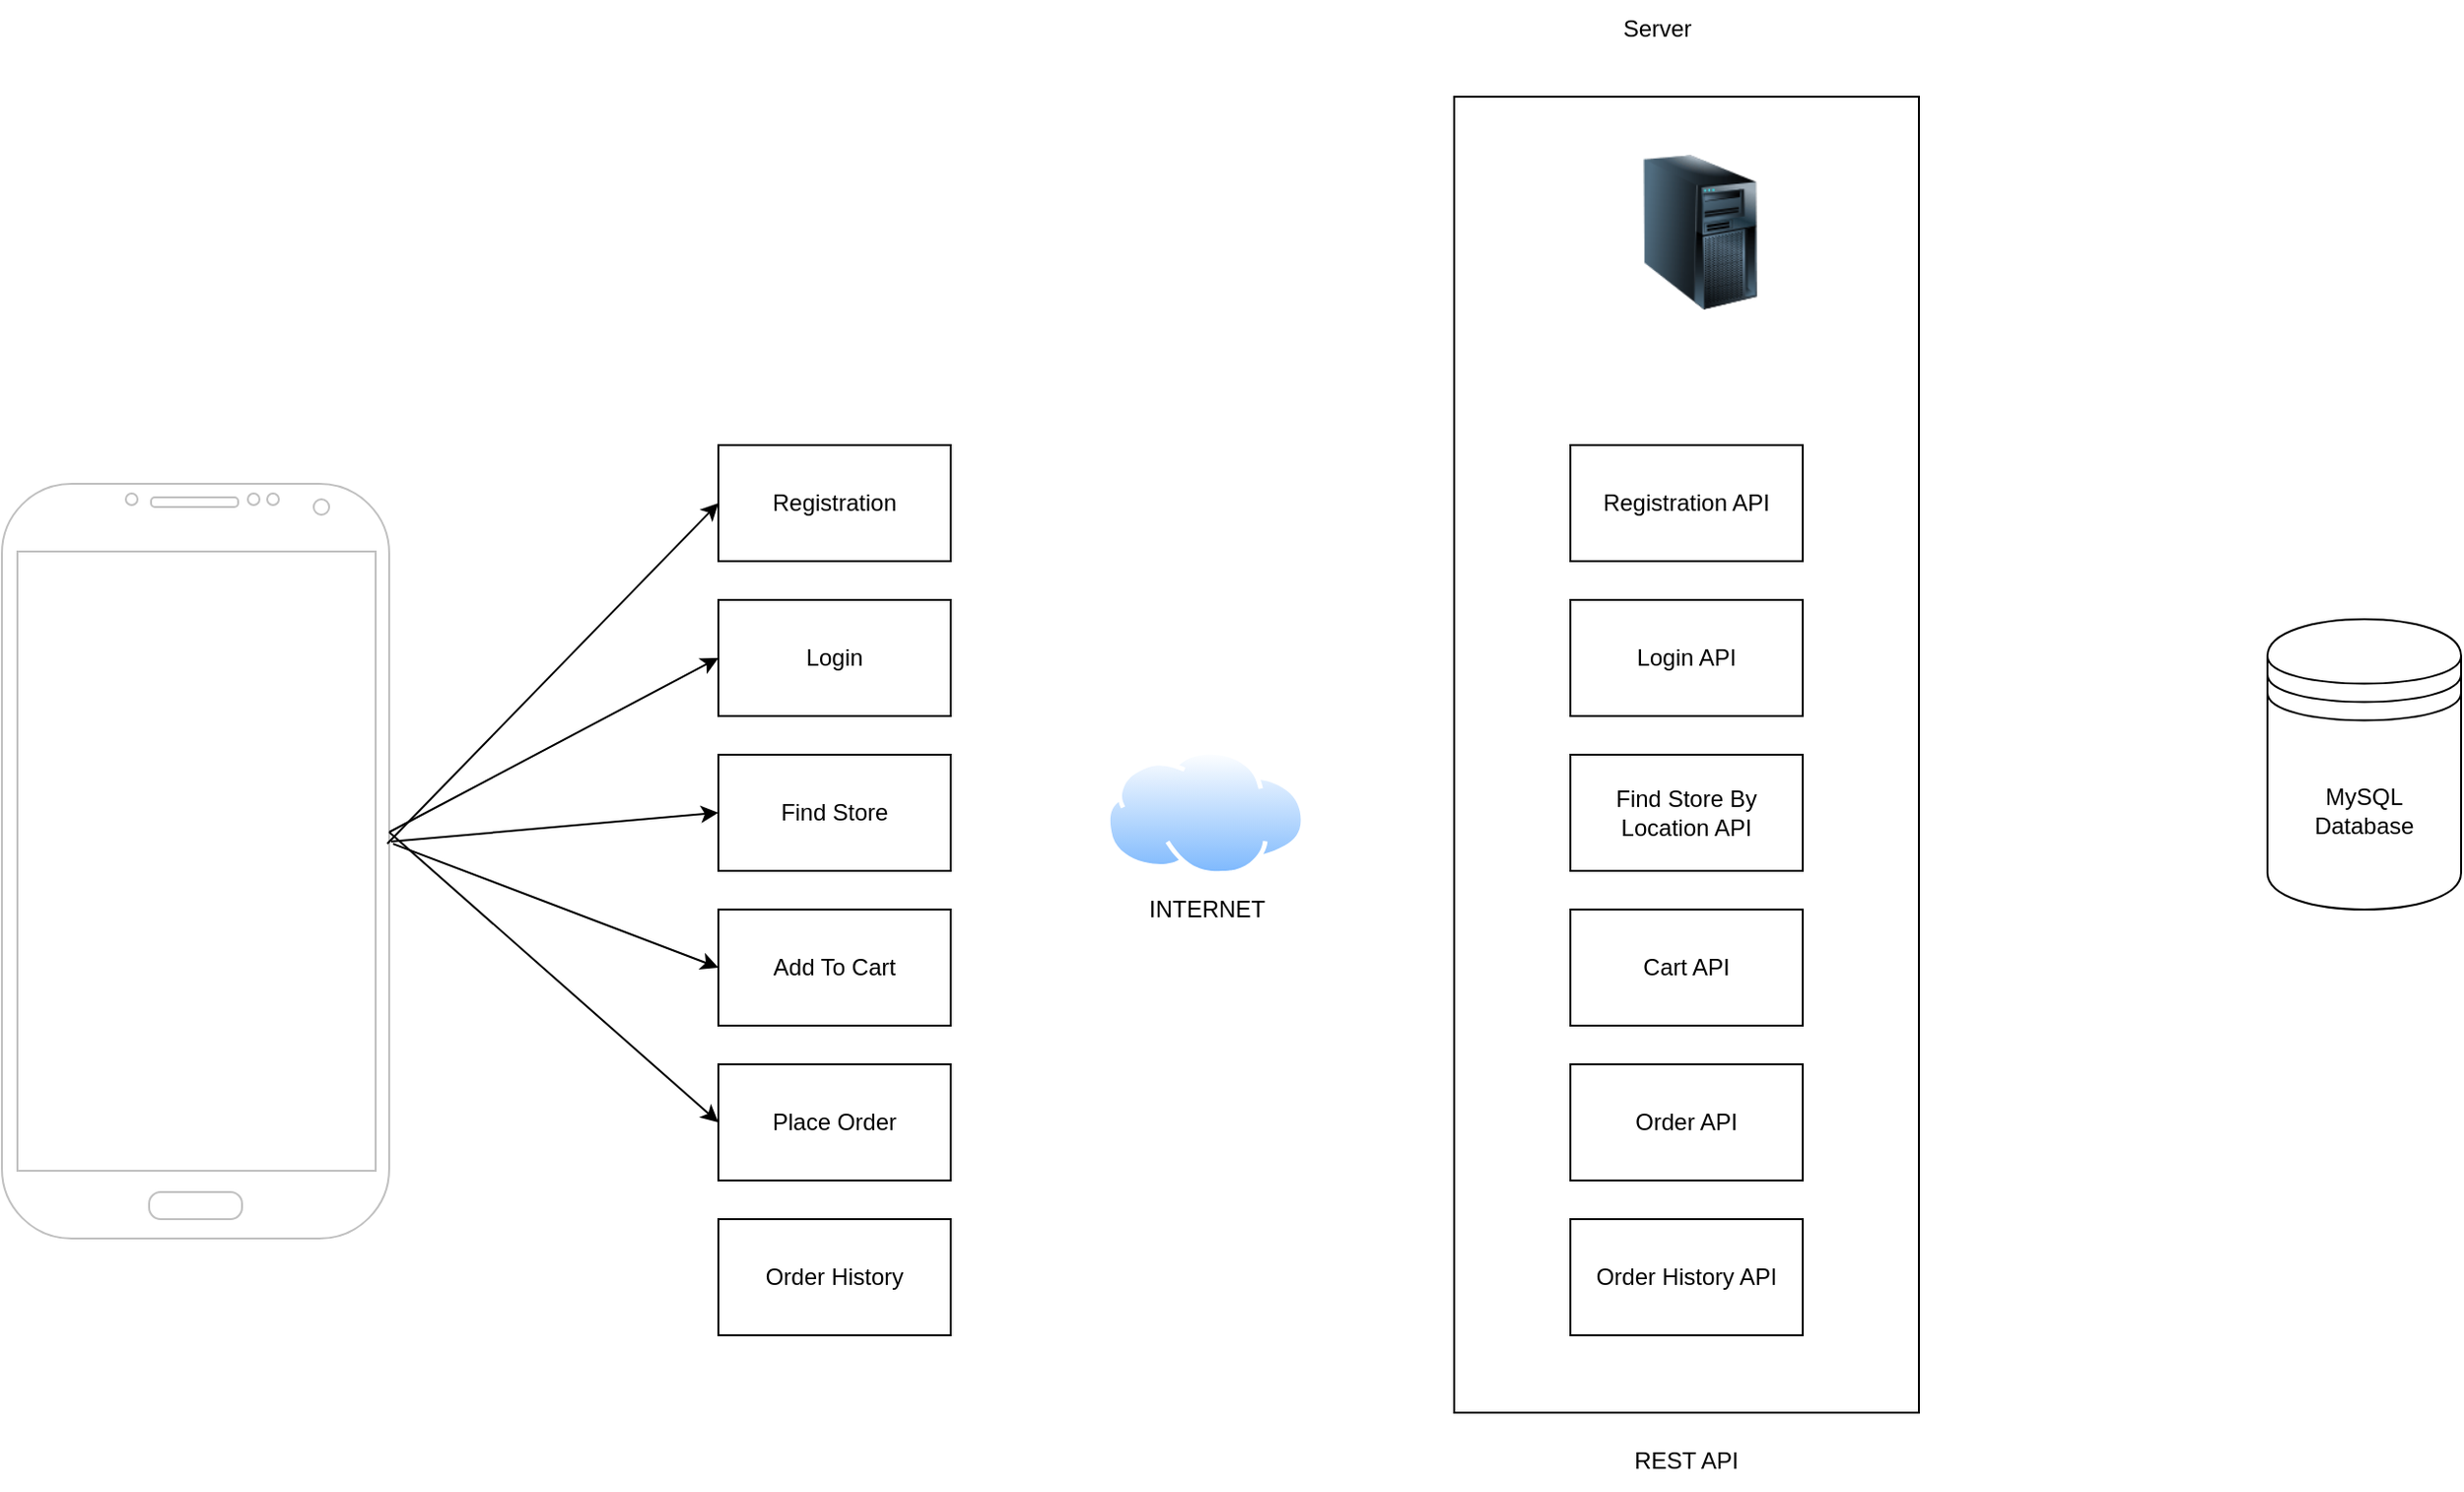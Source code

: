 <mxfile version="19.0.0" type="github">
  <diagram name="Page-1" id="74b105a0-9070-1c63-61bc-23e55f88626e">
    <mxGraphModel dx="1414" dy="1053" grid="1" gridSize="10" guides="1" tooltips="1" connect="1" arrows="1" fold="1" page="1" pageScale="1.5" pageWidth="1169" pageHeight="826" background="none" math="0" shadow="0">
      <root>
        <mxCell id="0" style=";html=1;" />
        <mxCell id="1" style=";html=1;" parent="0" />
        <mxCell id="-vNNqSKeHYSWtiELex24-24" value="" style="rounded=0;whiteSpace=wrap;html=1;" vertex="1" parent="1">
          <mxGeometry x="790" y="150" width="240" height="680" as="geometry" />
        </mxCell>
        <mxCell id="-vNNqSKeHYSWtiELex24-2" value="" style="verticalLabelPosition=bottom;verticalAlign=top;html=1;shadow=0;dashed=0;strokeWidth=1;shape=mxgraph.android.phone2;strokeColor=#c0c0c0;" vertex="1" parent="1">
          <mxGeometry x="40" y="350" width="200" height="390" as="geometry" />
        </mxCell>
        <mxCell id="-vNNqSKeHYSWtiELex24-3" value="Registration" style="rounded=0;whiteSpace=wrap;html=1;" vertex="1" parent="1">
          <mxGeometry x="410" y="330" width="120" height="60" as="geometry" />
        </mxCell>
        <mxCell id="-vNNqSKeHYSWtiELex24-4" value="Login" style="rounded=0;whiteSpace=wrap;html=1;" vertex="1" parent="1">
          <mxGeometry x="410" y="410" width="120" height="60" as="geometry" />
        </mxCell>
        <mxCell id="-vNNqSKeHYSWtiELex24-5" value="Find Store" style="rounded=0;whiteSpace=wrap;html=1;" vertex="1" parent="1">
          <mxGeometry x="410" y="490" width="120" height="60" as="geometry" />
        </mxCell>
        <mxCell id="-vNNqSKeHYSWtiELex24-6" value="Add To Cart" style="rounded=0;whiteSpace=wrap;html=1;" vertex="1" parent="1">
          <mxGeometry x="410" y="570" width="120" height="60" as="geometry" />
        </mxCell>
        <mxCell id="-vNNqSKeHYSWtiELex24-7" value="Place Order" style="rounded=0;whiteSpace=wrap;html=1;" vertex="1" parent="1">
          <mxGeometry x="410" y="650" width="120" height="60" as="geometry" />
        </mxCell>
        <mxCell id="-vNNqSKeHYSWtiELex24-8" value="Order History" style="rounded=0;whiteSpace=wrap;html=1;" vertex="1" parent="1">
          <mxGeometry x="410" y="730" width="120" height="60" as="geometry" />
        </mxCell>
        <mxCell id="-vNNqSKeHYSWtiELex24-9" value="" style="endArrow=classic;html=1;rounded=0;exitX=0.995;exitY=0.477;exitDx=0;exitDy=0;exitPerimeter=0;entryX=0;entryY=0.5;entryDx=0;entryDy=0;" edge="1" parent="1" source="-vNNqSKeHYSWtiELex24-2" target="-vNNqSKeHYSWtiELex24-3">
          <mxGeometry width="50" height="50" relative="1" as="geometry">
            <mxPoint x="290" y="920" as="sourcePoint" />
            <mxPoint x="340" y="870" as="targetPoint" />
          </mxGeometry>
        </mxCell>
        <mxCell id="-vNNqSKeHYSWtiELex24-10" value="" style="endArrow=classic;html=1;rounded=0;entryX=0;entryY=0.5;entryDx=0;entryDy=0;" edge="1" parent="1" target="-vNNqSKeHYSWtiELex24-4">
          <mxGeometry width="50" height="50" relative="1" as="geometry">
            <mxPoint x="240" y="530" as="sourcePoint" />
            <mxPoint x="420" y="370" as="targetPoint" />
          </mxGeometry>
        </mxCell>
        <mxCell id="-vNNqSKeHYSWtiELex24-11" value="" style="endArrow=classic;html=1;rounded=0;exitX=1.005;exitY=0.474;exitDx=0;exitDy=0;exitPerimeter=0;entryX=0;entryY=0.5;entryDx=0;entryDy=0;" edge="1" parent="1" source="-vNNqSKeHYSWtiELex24-2" target="-vNNqSKeHYSWtiELex24-5">
          <mxGeometry width="50" height="50" relative="1" as="geometry">
            <mxPoint x="259" y="556.03" as="sourcePoint" />
            <mxPoint x="430" y="380" as="targetPoint" />
          </mxGeometry>
        </mxCell>
        <mxCell id="-vNNqSKeHYSWtiELex24-12" value="" style="endArrow=classic;html=1;rounded=0;exitX=1.01;exitY=0.477;exitDx=0;exitDy=0;exitPerimeter=0;entryX=0;entryY=0.5;entryDx=0;entryDy=0;" edge="1" parent="1" source="-vNNqSKeHYSWtiELex24-2" target="-vNNqSKeHYSWtiELex24-6">
          <mxGeometry width="50" height="50" relative="1" as="geometry">
            <mxPoint x="269" y="566.03" as="sourcePoint" />
            <mxPoint x="440" y="390" as="targetPoint" />
          </mxGeometry>
        </mxCell>
        <mxCell id="-vNNqSKeHYSWtiELex24-13" value="" style="endArrow=classic;html=1;rounded=0;entryX=0;entryY=0.5;entryDx=0;entryDy=0;" edge="1" parent="1" target="-vNNqSKeHYSWtiELex24-7">
          <mxGeometry width="50" height="50" relative="1" as="geometry">
            <mxPoint x="240" y="530" as="sourcePoint" />
            <mxPoint x="450" y="400" as="targetPoint" />
          </mxGeometry>
        </mxCell>
        <mxCell id="-vNNqSKeHYSWtiELex24-14" value="INTERNET" style="aspect=fixed;perimeter=ellipsePerimeter;html=1;align=center;shadow=0;dashed=0;spacingTop=3;image;image=img/lib/active_directory/internet_cloud.svg;" vertex="1" parent="1">
          <mxGeometry x="610" y="487.5" width="103.17" height="65" as="geometry" />
        </mxCell>
        <mxCell id="-vNNqSKeHYSWtiELex24-15" value="" style="image;html=1;image=img/lib/clip_art/computers/Server_Tower_128x128.png" vertex="1" parent="1">
          <mxGeometry x="877" y="180" width="80" height="80" as="geometry" />
        </mxCell>
        <mxCell id="-vNNqSKeHYSWtiELex24-18" value="Registration API" style="rounded=0;whiteSpace=wrap;html=1;" vertex="1" parent="1">
          <mxGeometry x="850" y="330" width="120" height="60" as="geometry" />
        </mxCell>
        <mxCell id="-vNNqSKeHYSWtiELex24-19" value="Login API" style="rounded=0;whiteSpace=wrap;html=1;" vertex="1" parent="1">
          <mxGeometry x="850" y="410" width="120" height="60" as="geometry" />
        </mxCell>
        <mxCell id="-vNNqSKeHYSWtiELex24-20" value="Find Store By Location API" style="rounded=0;whiteSpace=wrap;html=1;" vertex="1" parent="1">
          <mxGeometry x="850" y="490" width="120" height="60" as="geometry" />
        </mxCell>
        <mxCell id="-vNNqSKeHYSWtiELex24-21" value="Cart API" style="rounded=0;whiteSpace=wrap;html=1;" vertex="1" parent="1">
          <mxGeometry x="850" y="570" width="120" height="60" as="geometry" />
        </mxCell>
        <mxCell id="-vNNqSKeHYSWtiELex24-22" value="Order API" style="rounded=0;whiteSpace=wrap;html=1;" vertex="1" parent="1">
          <mxGeometry x="850" y="650" width="120" height="60" as="geometry" />
        </mxCell>
        <mxCell id="-vNNqSKeHYSWtiELex24-23" value="Order History API" style="rounded=0;whiteSpace=wrap;html=1;" vertex="1" parent="1">
          <mxGeometry x="850" y="730" width="120" height="60" as="geometry" />
        </mxCell>
        <mxCell id="-vNNqSKeHYSWtiELex24-28" value="MySQL &lt;br&gt;Database" style="shape=datastore;whiteSpace=wrap;html=1;" vertex="1" parent="1">
          <mxGeometry x="1210" y="420" width="100" height="150" as="geometry" />
        </mxCell>
        <mxCell id="-vNNqSKeHYSWtiELex24-29" value="Server" style="text;html=1;strokeColor=none;fillColor=none;align=center;verticalAlign=middle;whiteSpace=wrap;rounded=0;" vertex="1" parent="1">
          <mxGeometry x="830" y="100" width="130" height="30" as="geometry" />
        </mxCell>
        <mxCell id="-vNNqSKeHYSWtiELex24-30" value="REST API" style="text;html=1;strokeColor=none;fillColor=none;align=center;verticalAlign=middle;whiteSpace=wrap;rounded=0;" vertex="1" parent="1">
          <mxGeometry x="845" y="840" width="130" height="30" as="geometry" />
        </mxCell>
      </root>
    </mxGraphModel>
  </diagram>
</mxfile>
